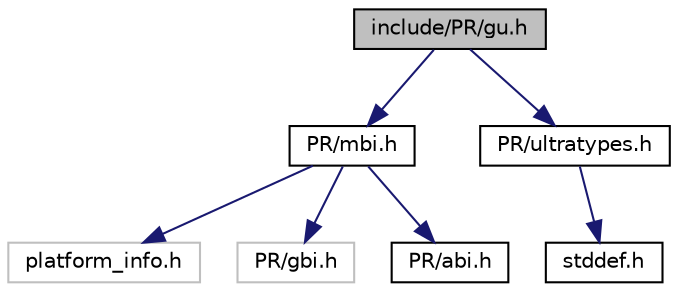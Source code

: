 digraph "include/PR/gu.h"
{
 // LATEX_PDF_SIZE
  edge [fontname="Helvetica",fontsize="10",labelfontname="Helvetica",labelfontsize="10"];
  node [fontname="Helvetica",fontsize="10",shape=record];
  Node1 [label="include/PR/gu.h",height=0.2,width=0.4,color="black", fillcolor="grey75", style="filled", fontcolor="black",tooltip=" "];
  Node1 -> Node2 [color="midnightblue",fontsize="10",style="solid",fontname="Helvetica"];
  Node2 [label="PR/mbi.h",height=0.2,width=0.4,color="black", fillcolor="white", style="filled",URL="$da/d96/PR_2mbi_8h.html",tooltip=" "];
  Node2 -> Node3 [color="midnightblue",fontsize="10",style="solid",fontname="Helvetica"];
  Node3 [label="platform_info.h",height=0.2,width=0.4,color="grey75", fillcolor="white", style="filled",tooltip=" "];
  Node2 -> Node4 [color="midnightblue",fontsize="10",style="solid",fontname="Helvetica"];
  Node4 [label="PR/gbi.h",height=0.2,width=0.4,color="grey75", fillcolor="white", style="filled",tooltip=" "];
  Node2 -> Node5 [color="midnightblue",fontsize="10",style="solid",fontname="Helvetica"];
  Node5 [label="PR/abi.h",height=0.2,width=0.4,color="black", fillcolor="white", style="filled",URL="$d2/dee/PR_2abi_8h.html",tooltip=" "];
  Node1 -> Node6 [color="midnightblue",fontsize="10",style="solid",fontname="Helvetica"];
  Node6 [label="PR/ultratypes.h",height=0.2,width=0.4,color="black", fillcolor="white", style="filled",URL="$dd/da7/ultratypes_8h.html",tooltip=" "];
  Node6 -> Node7 [color="midnightblue",fontsize="10",style="solid",fontname="Helvetica"];
  Node7 [label="stddef.h",height=0.2,width=0.4,color="black", fillcolor="white", style="filled",URL="$d3/dce/stddef_8h.html",tooltip=" "];
}
